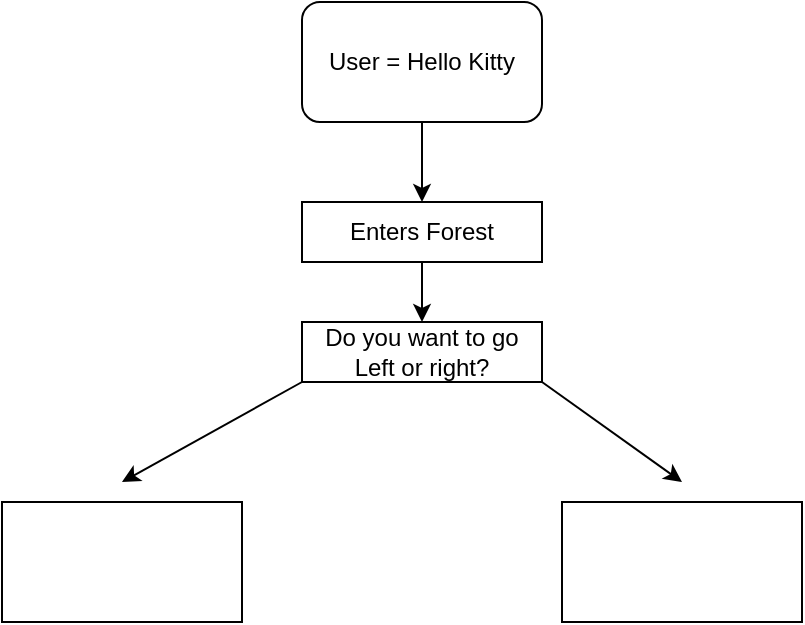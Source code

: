 <mxfile version="24.2.2" type="github">
  <diagram name="Page-1" id="5LlEbIMTyORBuogDaFjC">
    <mxGraphModel dx="1434" dy="780" grid="1" gridSize="10" guides="1" tooltips="1" connect="1" arrows="1" fold="1" page="1" pageScale="1" pageWidth="850" pageHeight="1100" math="0" shadow="0">
      <root>
        <mxCell id="0" />
        <mxCell id="1" parent="0" />
        <mxCell id="_NxTg8_wLGh0XsBcsqda-1" value="User = Hello Kitty" style="rounded=1;whiteSpace=wrap;html=1;" parent="1" vertex="1">
          <mxGeometry x="330" y="60" width="120" height="60" as="geometry" />
        </mxCell>
        <mxCell id="_NxTg8_wLGh0XsBcsqda-2" value="" style="endArrow=classic;html=1;rounded=0;exitX=0.5;exitY=1;exitDx=0;exitDy=0;" parent="1" source="_NxTg8_wLGh0XsBcsqda-1" target="_NxTg8_wLGh0XsBcsqda-3" edge="1">
          <mxGeometry width="50" height="50" relative="1" as="geometry">
            <mxPoint x="400" y="430" as="sourcePoint" />
            <mxPoint x="390" y="190" as="targetPoint" />
          </mxGeometry>
        </mxCell>
        <mxCell id="_NxTg8_wLGh0XsBcsqda-3" value="Enters Forest" style="rounded=0;whiteSpace=wrap;html=1;" parent="1" vertex="1">
          <mxGeometry x="330" y="160" width="120" height="30" as="geometry" />
        </mxCell>
        <mxCell id="_NxTg8_wLGh0XsBcsqda-4" value="" style="endArrow=classic;html=1;rounded=0;exitX=0.5;exitY=1;exitDx=0;exitDy=0;" parent="1" source="_NxTg8_wLGh0XsBcsqda-3" target="_NxTg8_wLGh0XsBcsqda-5" edge="1">
          <mxGeometry width="50" height="50" relative="1" as="geometry">
            <mxPoint x="400" y="430" as="sourcePoint" />
            <mxPoint x="390" y="220" as="targetPoint" />
          </mxGeometry>
        </mxCell>
        <mxCell id="_NxTg8_wLGh0XsBcsqda-5" value="Do you want to go Left or right?" style="rounded=0;whiteSpace=wrap;html=1;" parent="1" vertex="1">
          <mxGeometry x="330" y="220" width="120" height="30" as="geometry" />
        </mxCell>
        <mxCell id="_NxTg8_wLGh0XsBcsqda-6" style="edgeStyle=orthogonalEdgeStyle;rounded=0;orthogonalLoop=1;jettySize=auto;html=1;exitX=0.5;exitY=1;exitDx=0;exitDy=0;" parent="1" source="_NxTg8_wLGh0XsBcsqda-5" target="_NxTg8_wLGh0XsBcsqda-5" edge="1">
          <mxGeometry relative="1" as="geometry" />
        </mxCell>
        <mxCell id="7879TOK5EqhNazuiK5TY-1" value="" style="endArrow=classic;html=1;rounded=0;exitX=0;exitY=1;exitDx=0;exitDy=0;" edge="1" parent="1" source="_NxTg8_wLGh0XsBcsqda-5">
          <mxGeometry width="50" height="50" relative="1" as="geometry">
            <mxPoint x="400" y="430" as="sourcePoint" />
            <mxPoint x="240" y="300" as="targetPoint" />
          </mxGeometry>
        </mxCell>
        <mxCell id="7879TOK5EqhNazuiK5TY-2" value="" style="endArrow=classic;html=1;rounded=0;exitX=1;exitY=1;exitDx=0;exitDy=0;" edge="1" parent="1" source="_NxTg8_wLGh0XsBcsqda-5">
          <mxGeometry width="50" height="50" relative="1" as="geometry">
            <mxPoint x="400" y="430" as="sourcePoint" />
            <mxPoint x="520" y="300" as="targetPoint" />
          </mxGeometry>
        </mxCell>
        <mxCell id="7879TOK5EqhNazuiK5TY-3" value="" style="rounded=0;whiteSpace=wrap;html=1;" vertex="1" parent="1">
          <mxGeometry x="180" y="310" width="120" height="60" as="geometry" />
        </mxCell>
        <mxCell id="7879TOK5EqhNazuiK5TY-4" value="" style="rounded=0;whiteSpace=wrap;html=1;" vertex="1" parent="1">
          <mxGeometry x="460" y="310" width="120" height="60" as="geometry" />
        </mxCell>
      </root>
    </mxGraphModel>
  </diagram>
</mxfile>
